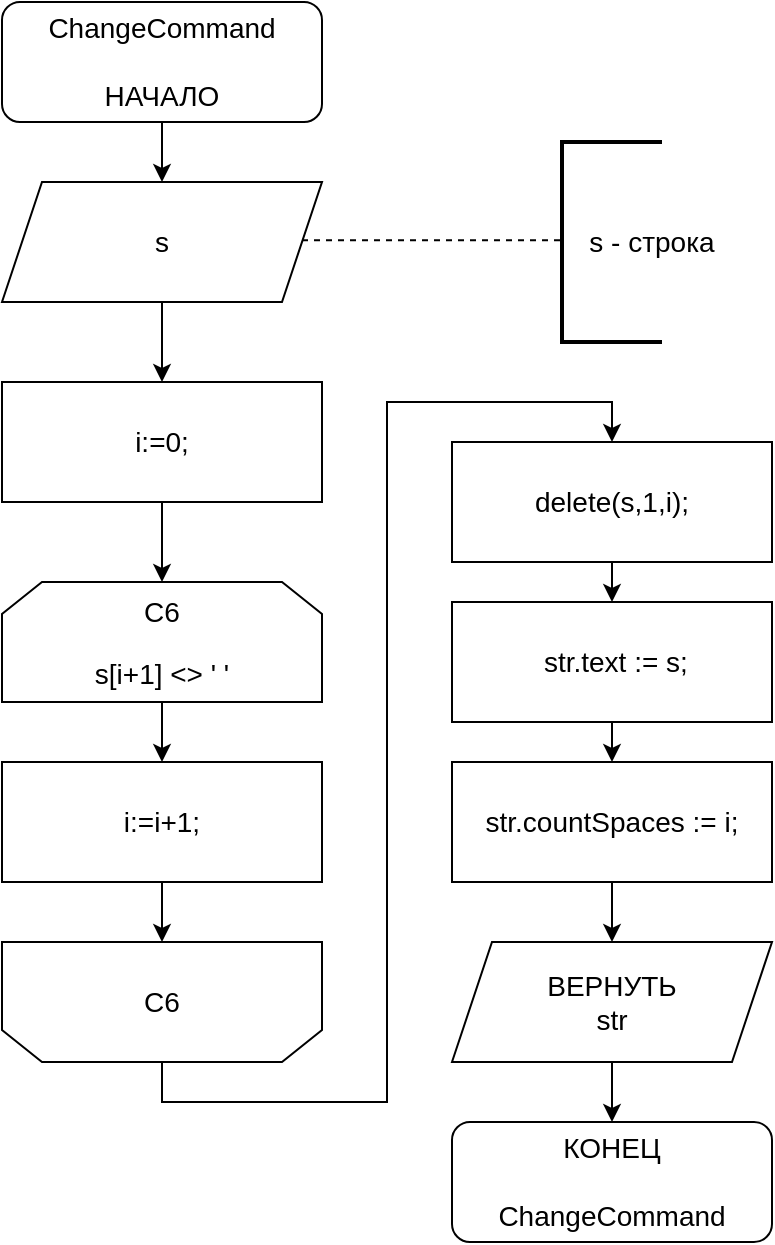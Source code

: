 <mxfile version="14.6.10" type="device"><diagram id="xAOB55ZNRRr3qI8ei12r" name="Page-1"><mxGraphModel dx="1422" dy="705" grid="1" gridSize="10" guides="1" tooltips="1" connect="1" arrows="1" fold="1" page="1" pageScale="1" pageWidth="827" pageHeight="1169" math="0" shadow="0"><root><mxCell id="0"/><mxCell id="1" parent="0"/><mxCell id="TAb2vUJOxpfqA3KHul01-1" value="&lt;font style=&quot;font-size: 14px&quot;&gt;ChangeCommand&lt;br&gt;&lt;br&gt;НАЧАЛО&lt;/font&gt;" style="rounded=1;whiteSpace=wrap;html=1;" vertex="1" parent="1"><mxGeometry x="40" y="40" width="160" height="60" as="geometry"/></mxCell><mxCell id="TAb2vUJOxpfqA3KHul01-2" style="edgeStyle=orthogonalEdgeStyle;rounded=0;orthogonalLoop=1;jettySize=auto;html=1;exitX=0.5;exitY=1;exitDx=0;exitDy=0;entryX=0.5;entryY=0;entryDx=0;entryDy=0;" edge="1" parent="1" target="TAb2vUJOxpfqA3KHul01-3"><mxGeometry relative="1" as="geometry"><mxPoint x="120" y="100" as="sourcePoint"/></mxGeometry></mxCell><mxCell id="TAb2vUJOxpfqA3KHul01-7" style="edgeStyle=orthogonalEdgeStyle;rounded=0;orthogonalLoop=1;jettySize=auto;html=1;exitX=0.5;exitY=1;exitDx=0;exitDy=0;entryX=0.5;entryY=0;entryDx=0;entryDy=0;" edge="1" parent="1" source="TAb2vUJOxpfqA3KHul01-3" target="TAb2vUJOxpfqA3KHul01-6"><mxGeometry relative="1" as="geometry"/></mxCell><mxCell id="TAb2vUJOxpfqA3KHul01-3" value="&lt;span style=&quot;font-size: 14px&quot;&gt;s&lt;/span&gt;" style="shape=parallelogram;perimeter=parallelogramPerimeter;whiteSpace=wrap;html=1;fixedSize=1;" vertex="1" parent="1"><mxGeometry x="40" y="130" width="160" height="60" as="geometry"/></mxCell><mxCell id="TAb2vUJOxpfqA3KHul01-4" value="&lt;span style=&quot;font-size: 14px&quot;&gt;&amp;nbsp; &amp;nbsp;s - строка&lt;/span&gt;" style="strokeWidth=2;html=1;shape=mxgraph.flowchart.annotation_1;align=left;pointerEvents=1;" vertex="1" parent="1"><mxGeometry x="320" y="110" width="50" height="100" as="geometry"/></mxCell><mxCell id="TAb2vUJOxpfqA3KHul01-5" value="" style="endArrow=none;dashed=1;html=1;rounded=0;edgeStyle=orthogonalEdgeStyle;" edge="1" parent="1"><mxGeometry width="50" height="50" relative="1" as="geometry"><mxPoint x="190" y="159.17" as="sourcePoint"/><mxPoint x="320" y="159.17" as="targetPoint"/></mxGeometry></mxCell><mxCell id="TAb2vUJOxpfqA3KHul01-11" style="edgeStyle=orthogonalEdgeStyle;rounded=0;orthogonalLoop=1;jettySize=auto;html=1;exitX=0.5;exitY=1;exitDx=0;exitDy=0;entryX=0.5;entryY=0;entryDx=0;entryDy=0;" edge="1" parent="1" source="TAb2vUJOxpfqA3KHul01-6" target="TAb2vUJOxpfqA3KHul01-10"><mxGeometry relative="1" as="geometry"/></mxCell><mxCell id="TAb2vUJOxpfqA3KHul01-6" value="&lt;font style=&quot;font-size: 14px&quot;&gt;i:=0;&lt;/font&gt;" style="rounded=0;whiteSpace=wrap;html=1;" vertex="1" parent="1"><mxGeometry x="40" y="230" width="160" height="60" as="geometry"/></mxCell><mxCell id="TAb2vUJOxpfqA3KHul01-13" style="edgeStyle=orthogonalEdgeStyle;rounded=0;orthogonalLoop=1;jettySize=auto;html=1;exitX=0.5;exitY=1;exitDx=0;exitDy=0;entryX=0.5;entryY=0;entryDx=0;entryDy=0;" edge="1" parent="1" source="TAb2vUJOxpfqA3KHul01-10" target="TAb2vUJOxpfqA3KHul01-12"><mxGeometry relative="1" as="geometry"/></mxCell><mxCell id="TAb2vUJOxpfqA3KHul01-10" value="&lt;font&gt;&lt;span style=&quot;font-size: 14px&quot;&gt;C6&lt;/span&gt;&lt;br&gt;&lt;br&gt;&lt;span style=&quot;font-size: 14px&quot;&gt;s[i+1] &amp;lt;&amp;gt; ' '&lt;/span&gt;&lt;br&gt;&lt;/font&gt;" style="shape=loopLimit;whiteSpace=wrap;html=1;" vertex="1" parent="1"><mxGeometry x="40" y="330" width="160" height="60" as="geometry"/></mxCell><mxCell id="TAb2vUJOxpfqA3KHul01-15" style="edgeStyle=orthogonalEdgeStyle;rounded=0;orthogonalLoop=1;jettySize=auto;html=1;exitX=0.5;exitY=1;exitDx=0;exitDy=0;entryX=0.5;entryY=1;entryDx=0;entryDy=0;" edge="1" parent="1" source="TAb2vUJOxpfqA3KHul01-12" target="TAb2vUJOxpfqA3KHul01-14"><mxGeometry relative="1" as="geometry"/></mxCell><mxCell id="TAb2vUJOxpfqA3KHul01-12" value="&lt;font style=&quot;font-size: 14px&quot;&gt;i:=i+1;&lt;/font&gt;" style="rounded=0;whiteSpace=wrap;html=1;" vertex="1" parent="1"><mxGeometry x="40" y="420" width="160" height="60" as="geometry"/></mxCell><mxCell id="TAb2vUJOxpfqA3KHul01-17" style="edgeStyle=orthogonalEdgeStyle;rounded=0;orthogonalLoop=1;jettySize=auto;html=1;exitX=0.5;exitY=0;exitDx=0;exitDy=0;entryX=0.5;entryY=0;entryDx=0;entryDy=0;" edge="1" parent="1" source="TAb2vUJOxpfqA3KHul01-14" target="TAb2vUJOxpfqA3KHul01-16"><mxGeometry relative="1" as="geometry"/></mxCell><mxCell id="TAb2vUJOxpfqA3KHul01-14" value="&lt;font&gt;&lt;span style=&quot;font-size: 14px&quot;&gt;C6&lt;/span&gt;&lt;br&gt;&lt;/font&gt;" style="shape=loopLimit;whiteSpace=wrap;html=1;direction=west;" vertex="1" parent="1"><mxGeometry x="40" y="510" width="160" height="60" as="geometry"/></mxCell><mxCell id="TAb2vUJOxpfqA3KHul01-20" style="edgeStyle=orthogonalEdgeStyle;rounded=0;orthogonalLoop=1;jettySize=auto;html=1;exitX=0.5;exitY=1;exitDx=0;exitDy=0;entryX=0.5;entryY=0;entryDx=0;entryDy=0;" edge="1" parent="1" source="TAb2vUJOxpfqA3KHul01-16" target="TAb2vUJOxpfqA3KHul01-19"><mxGeometry relative="1" as="geometry"/></mxCell><mxCell id="TAb2vUJOxpfqA3KHul01-16" value="&lt;font style=&quot;font-size: 14px&quot;&gt;delete(s,1,i);&lt;/font&gt;" style="rounded=0;whiteSpace=wrap;html=1;" vertex="1" parent="1"><mxGeometry x="265" y="260" width="160" height="60" as="geometry"/></mxCell><mxCell id="TAb2vUJOxpfqA3KHul01-23" style="edgeStyle=orthogonalEdgeStyle;rounded=0;orthogonalLoop=1;jettySize=auto;html=1;exitX=0.5;exitY=1;exitDx=0;exitDy=0;entryX=0.5;entryY=0;entryDx=0;entryDy=0;" edge="1" parent="1" source="TAb2vUJOxpfqA3KHul01-18" target="TAb2vUJOxpfqA3KHul01-22"><mxGeometry relative="1" as="geometry"/></mxCell><mxCell id="TAb2vUJOxpfqA3KHul01-18" value="&lt;font style=&quot;font-size: 14px&quot;&gt;str.countSpaces := i;&lt;/font&gt;" style="rounded=0;whiteSpace=wrap;html=1;" vertex="1" parent="1"><mxGeometry x="265" y="420" width="160" height="60" as="geometry"/></mxCell><mxCell id="TAb2vUJOxpfqA3KHul01-21" style="edgeStyle=orthogonalEdgeStyle;rounded=0;orthogonalLoop=1;jettySize=auto;html=1;exitX=0.5;exitY=1;exitDx=0;exitDy=0;entryX=0.5;entryY=0;entryDx=0;entryDy=0;" edge="1" parent="1" source="TAb2vUJOxpfqA3KHul01-19" target="TAb2vUJOxpfqA3KHul01-18"><mxGeometry relative="1" as="geometry"/></mxCell><mxCell id="TAb2vUJOxpfqA3KHul01-19" value="&lt;font style=&quot;font-size: 14px&quot;&gt;&amp;nbsp;str.text := s;&lt;/font&gt;" style="rounded=0;whiteSpace=wrap;html=1;" vertex="1" parent="1"><mxGeometry x="265" y="340" width="160" height="60" as="geometry"/></mxCell><mxCell id="TAb2vUJOxpfqA3KHul01-25" style="edgeStyle=orthogonalEdgeStyle;rounded=0;orthogonalLoop=1;jettySize=auto;html=1;exitX=0.5;exitY=1;exitDx=0;exitDy=0;entryX=0.5;entryY=1;entryDx=0;entryDy=0;" edge="1" parent="1" source="TAb2vUJOxpfqA3KHul01-22" target="TAb2vUJOxpfqA3KHul01-24"><mxGeometry relative="1" as="geometry"/></mxCell><mxCell id="TAb2vUJOxpfqA3KHul01-22" value="&lt;span style=&quot;font-size: 14px&quot;&gt;ВЕРНУТЬ&lt;/span&gt;&lt;br&gt;&lt;span style=&quot;font-size: 14px&quot;&gt;str&lt;/span&gt;" style="shape=parallelogram;perimeter=parallelogramPerimeter;whiteSpace=wrap;html=1;fixedSize=1;" vertex="1" parent="1"><mxGeometry x="265" y="510" width="160" height="60" as="geometry"/></mxCell><mxCell id="TAb2vUJOxpfqA3KHul01-24" value="&lt;font style=&quot;font-size: 14px&quot;&gt;КОНЕЦ&lt;br&gt;&lt;br&gt;ChangeCommand&lt;br&gt;&lt;/font&gt;" style="rounded=1;whiteSpace=wrap;html=1;direction=west;" vertex="1" parent="1"><mxGeometry x="265" y="600" width="160" height="60" as="geometry"/></mxCell></root></mxGraphModel></diagram></mxfile>